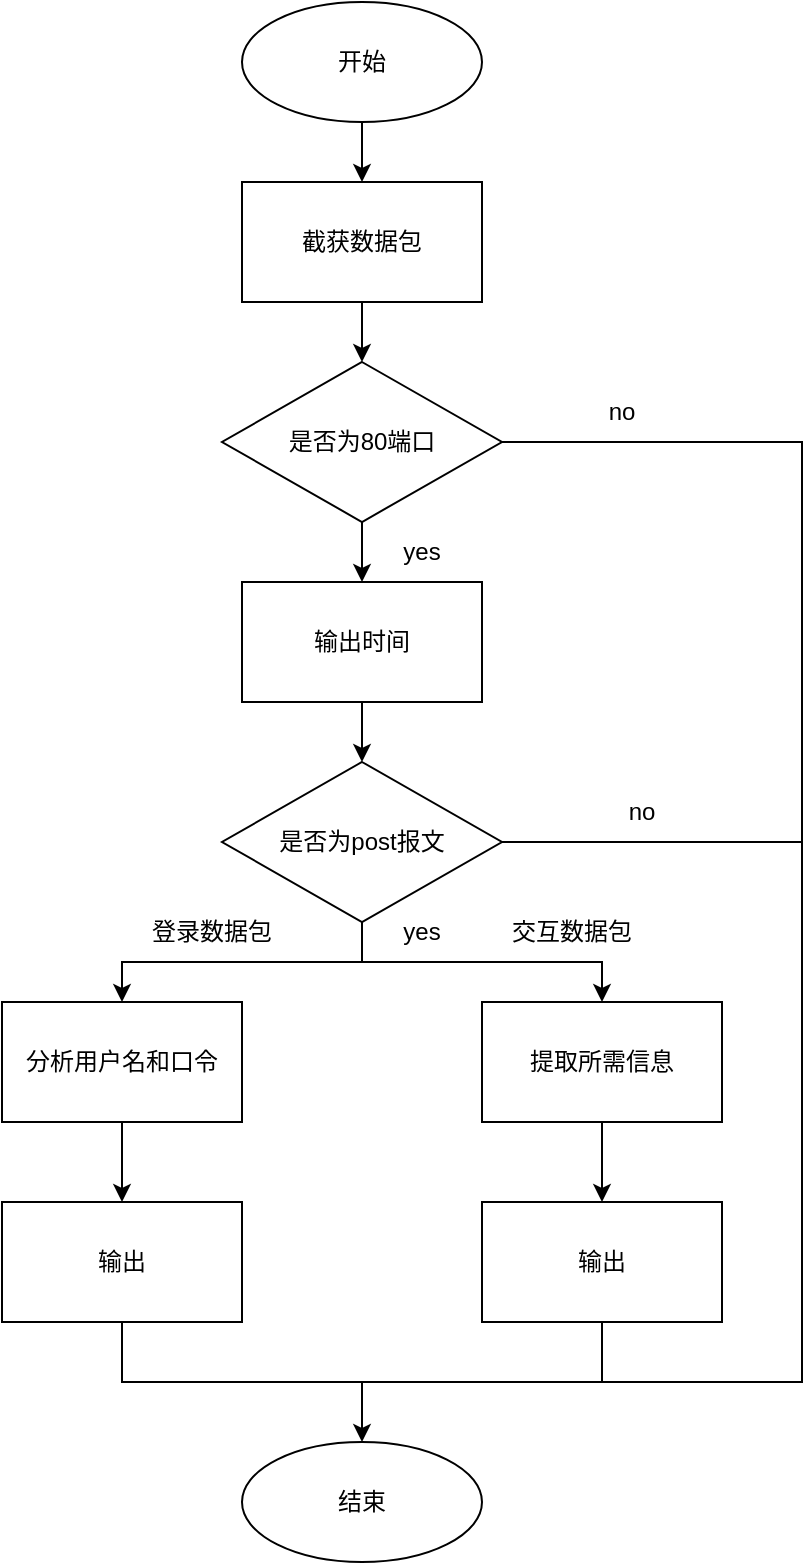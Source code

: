 <mxfile version="20.0.1" type="github">
  <diagram id="CuuKTZPyaawJgWkVKOTw" name="Page-1">
    <mxGraphModel dx="1052" dy="497" grid="1" gridSize="10" guides="1" tooltips="1" connect="1" arrows="1" fold="1" page="1" pageScale="1" pageWidth="827" pageHeight="1169" math="0" shadow="0">
      <root>
        <mxCell id="0" />
        <mxCell id="1" parent="0" />
        <mxCell id="oVDyS-_QJWkw1_9MWcKA-3" value="" style="edgeStyle=orthogonalEdgeStyle;rounded=0;orthogonalLoop=1;jettySize=auto;html=1;" edge="1" parent="1" source="oVDyS-_QJWkw1_9MWcKA-1" target="oVDyS-_QJWkw1_9MWcKA-2">
          <mxGeometry relative="1" as="geometry" />
        </mxCell>
        <mxCell id="oVDyS-_QJWkw1_9MWcKA-1" value="开始" style="ellipse;whiteSpace=wrap;html=1;" vertex="1" parent="1">
          <mxGeometry x="310" y="30" width="120" height="60" as="geometry" />
        </mxCell>
        <mxCell id="oVDyS-_QJWkw1_9MWcKA-5" value="" style="edgeStyle=orthogonalEdgeStyle;rounded=0;orthogonalLoop=1;jettySize=auto;html=1;" edge="1" parent="1" source="oVDyS-_QJWkw1_9MWcKA-2" target="oVDyS-_QJWkw1_9MWcKA-4">
          <mxGeometry relative="1" as="geometry" />
        </mxCell>
        <mxCell id="oVDyS-_QJWkw1_9MWcKA-2" value="截获数据包" style="whiteSpace=wrap;html=1;" vertex="1" parent="1">
          <mxGeometry x="310" y="120" width="120" height="60" as="geometry" />
        </mxCell>
        <mxCell id="oVDyS-_QJWkw1_9MWcKA-7" value="" style="edgeStyle=orthogonalEdgeStyle;rounded=0;orthogonalLoop=1;jettySize=auto;html=1;" edge="1" parent="1" source="oVDyS-_QJWkw1_9MWcKA-4" target="oVDyS-_QJWkw1_9MWcKA-6">
          <mxGeometry relative="1" as="geometry" />
        </mxCell>
        <mxCell id="oVDyS-_QJWkw1_9MWcKA-4" value="是否为80端口" style="rhombus;whiteSpace=wrap;html=1;" vertex="1" parent="1">
          <mxGeometry x="300" y="210" width="140" height="80" as="geometry" />
        </mxCell>
        <mxCell id="oVDyS-_QJWkw1_9MWcKA-10" value="" style="edgeStyle=orthogonalEdgeStyle;rounded=0;orthogonalLoop=1;jettySize=auto;html=1;" edge="1" parent="1" source="oVDyS-_QJWkw1_9MWcKA-6" target="oVDyS-_QJWkw1_9MWcKA-9">
          <mxGeometry relative="1" as="geometry" />
        </mxCell>
        <mxCell id="oVDyS-_QJWkw1_9MWcKA-6" value="输出时间" style="whiteSpace=wrap;html=1;" vertex="1" parent="1">
          <mxGeometry x="310" y="320" width="120" height="60" as="geometry" />
        </mxCell>
        <mxCell id="oVDyS-_QJWkw1_9MWcKA-8" value="yes" style="text;html=1;strokeColor=none;fillColor=none;align=center;verticalAlign=middle;whiteSpace=wrap;rounded=0;" vertex="1" parent="1">
          <mxGeometry x="370" y="290" width="60" height="30" as="geometry" />
        </mxCell>
        <mxCell id="oVDyS-_QJWkw1_9MWcKA-12" value="" style="edgeStyle=orthogonalEdgeStyle;rounded=0;orthogonalLoop=1;jettySize=auto;html=1;" edge="1" parent="1" source="oVDyS-_QJWkw1_9MWcKA-9" target="oVDyS-_QJWkw1_9MWcKA-11">
          <mxGeometry relative="1" as="geometry" />
        </mxCell>
        <mxCell id="oVDyS-_QJWkw1_9MWcKA-9" value="是否为post报文" style="rhombus;whiteSpace=wrap;html=1;" vertex="1" parent="1">
          <mxGeometry x="300" y="410" width="140" height="80" as="geometry" />
        </mxCell>
        <mxCell id="oVDyS-_QJWkw1_9MWcKA-11" value="分析用户名和口令" style="whiteSpace=wrap;html=1;" vertex="1" parent="1">
          <mxGeometry x="190" y="530" width="120" height="60" as="geometry" />
        </mxCell>
        <mxCell id="oVDyS-_QJWkw1_9MWcKA-14" value="登录数据包" style="text;html=1;strokeColor=none;fillColor=none;align=center;verticalAlign=middle;whiteSpace=wrap;rounded=0;" vertex="1" parent="1">
          <mxGeometry x="260" y="480" width="70" height="30" as="geometry" />
        </mxCell>
        <mxCell id="oVDyS-_QJWkw1_9MWcKA-18" value="" style="edgeStyle=orthogonalEdgeStyle;rounded=0;orthogonalLoop=1;jettySize=auto;html=1;exitX=0.5;exitY=1;exitDx=0;exitDy=0;" edge="1" parent="1" source="oVDyS-_QJWkw1_9MWcKA-11" target="oVDyS-_QJWkw1_9MWcKA-17">
          <mxGeometry relative="1" as="geometry">
            <mxPoint x="250" y="680" as="sourcePoint" />
            <Array as="points" />
          </mxGeometry>
        </mxCell>
        <mxCell id="oVDyS-_QJWkw1_9MWcKA-17" value="输出" style="whiteSpace=wrap;html=1;" vertex="1" parent="1">
          <mxGeometry x="190" y="630" width="120" height="60" as="geometry" />
        </mxCell>
        <mxCell id="oVDyS-_QJWkw1_9MWcKA-19" value="" style="endArrow=classic;html=1;rounded=0;" edge="1" parent="1">
          <mxGeometry width="50" height="50" relative="1" as="geometry">
            <mxPoint x="370" y="510" as="sourcePoint" />
            <mxPoint x="490" y="530" as="targetPoint" />
            <Array as="points">
              <mxPoint x="490" y="510" />
            </Array>
          </mxGeometry>
        </mxCell>
        <mxCell id="oVDyS-_QJWkw1_9MWcKA-22" value="" style="edgeStyle=orthogonalEdgeStyle;rounded=0;orthogonalLoop=1;jettySize=auto;html=1;" edge="1" parent="1" source="oVDyS-_QJWkw1_9MWcKA-20" target="oVDyS-_QJWkw1_9MWcKA-21">
          <mxGeometry relative="1" as="geometry" />
        </mxCell>
        <mxCell id="oVDyS-_QJWkw1_9MWcKA-20" value="提取所需信息" style="rounded=0;whiteSpace=wrap;html=1;" vertex="1" parent="1">
          <mxGeometry x="430" y="530" width="120" height="60" as="geometry" />
        </mxCell>
        <mxCell id="oVDyS-_QJWkw1_9MWcKA-21" value="输出" style="whiteSpace=wrap;html=1;rounded=0;" vertex="1" parent="1">
          <mxGeometry x="430" y="630" width="120" height="60" as="geometry" />
        </mxCell>
        <mxCell id="oVDyS-_QJWkw1_9MWcKA-23" value="yes" style="text;html=1;strokeColor=none;fillColor=none;align=center;verticalAlign=middle;whiteSpace=wrap;rounded=0;" vertex="1" parent="1">
          <mxGeometry x="370" y="480" width="60" height="30" as="geometry" />
        </mxCell>
        <mxCell id="oVDyS-_QJWkw1_9MWcKA-24" value="交互数据包" style="text;html=1;strokeColor=none;fillColor=none;align=center;verticalAlign=middle;whiteSpace=wrap;rounded=0;" vertex="1" parent="1">
          <mxGeometry x="440" y="480" width="70" height="30" as="geometry" />
        </mxCell>
        <mxCell id="oVDyS-_QJWkw1_9MWcKA-25" value="结束" style="ellipse;whiteSpace=wrap;html=1;" vertex="1" parent="1">
          <mxGeometry x="310" y="750" width="120" height="60" as="geometry" />
        </mxCell>
        <mxCell id="oVDyS-_QJWkw1_9MWcKA-26" value="" style="endArrow=classic;html=1;rounded=0;entryX=0.5;entryY=0;entryDx=0;entryDy=0;" edge="1" parent="1" source="oVDyS-_QJWkw1_9MWcKA-17" target="oVDyS-_QJWkw1_9MWcKA-25">
          <mxGeometry width="50" height="50" relative="1" as="geometry">
            <mxPoint x="200" y="780" as="sourcePoint" />
            <mxPoint x="420" y="720" as="targetPoint" />
            <Array as="points">
              <mxPoint x="250" y="720" />
              <mxPoint x="370" y="720" />
            </Array>
          </mxGeometry>
        </mxCell>
        <mxCell id="oVDyS-_QJWkw1_9MWcKA-27" value="" style="endArrow=none;html=1;rounded=0;entryX=0.5;entryY=1;entryDx=0;entryDy=0;" edge="1" parent="1" target="oVDyS-_QJWkw1_9MWcKA-21">
          <mxGeometry width="50" height="50" relative="1" as="geometry">
            <mxPoint x="370" y="720" as="sourcePoint" />
            <mxPoint x="570" y="800" as="targetPoint" />
            <Array as="points">
              <mxPoint x="490" y="720" />
            </Array>
          </mxGeometry>
        </mxCell>
        <mxCell id="oVDyS-_QJWkw1_9MWcKA-28" value="" style="endArrow=none;html=1;rounded=0;exitX=1;exitY=0.5;exitDx=0;exitDy=0;" edge="1" parent="1" source="oVDyS-_QJWkw1_9MWcKA-4">
          <mxGeometry width="50" height="50" relative="1" as="geometry">
            <mxPoint x="620" y="400" as="sourcePoint" />
            <mxPoint x="490" y="720" as="targetPoint" />
            <Array as="points">
              <mxPoint x="590" y="250" />
              <mxPoint x="590" y="720" />
            </Array>
          </mxGeometry>
        </mxCell>
        <mxCell id="oVDyS-_QJWkw1_9MWcKA-29" value="" style="endArrow=none;html=1;rounded=0;exitX=1;exitY=0.5;exitDx=0;exitDy=0;" edge="1" parent="1" source="oVDyS-_QJWkw1_9MWcKA-9">
          <mxGeometry width="50" height="50" relative="1" as="geometry">
            <mxPoint x="470" y="450" as="sourcePoint" />
            <mxPoint x="590" y="450" as="targetPoint" />
          </mxGeometry>
        </mxCell>
        <mxCell id="oVDyS-_QJWkw1_9MWcKA-30" value="no" style="text;html=1;strokeColor=none;fillColor=none;align=center;verticalAlign=middle;whiteSpace=wrap;rounded=0;" vertex="1" parent="1">
          <mxGeometry x="470" y="220" width="60" height="30" as="geometry" />
        </mxCell>
        <mxCell id="oVDyS-_QJWkw1_9MWcKA-31" value="no" style="text;html=1;strokeColor=none;fillColor=none;align=center;verticalAlign=middle;whiteSpace=wrap;rounded=0;" vertex="1" parent="1">
          <mxGeometry x="480" y="420" width="60" height="30" as="geometry" />
        </mxCell>
      </root>
    </mxGraphModel>
  </diagram>
</mxfile>

